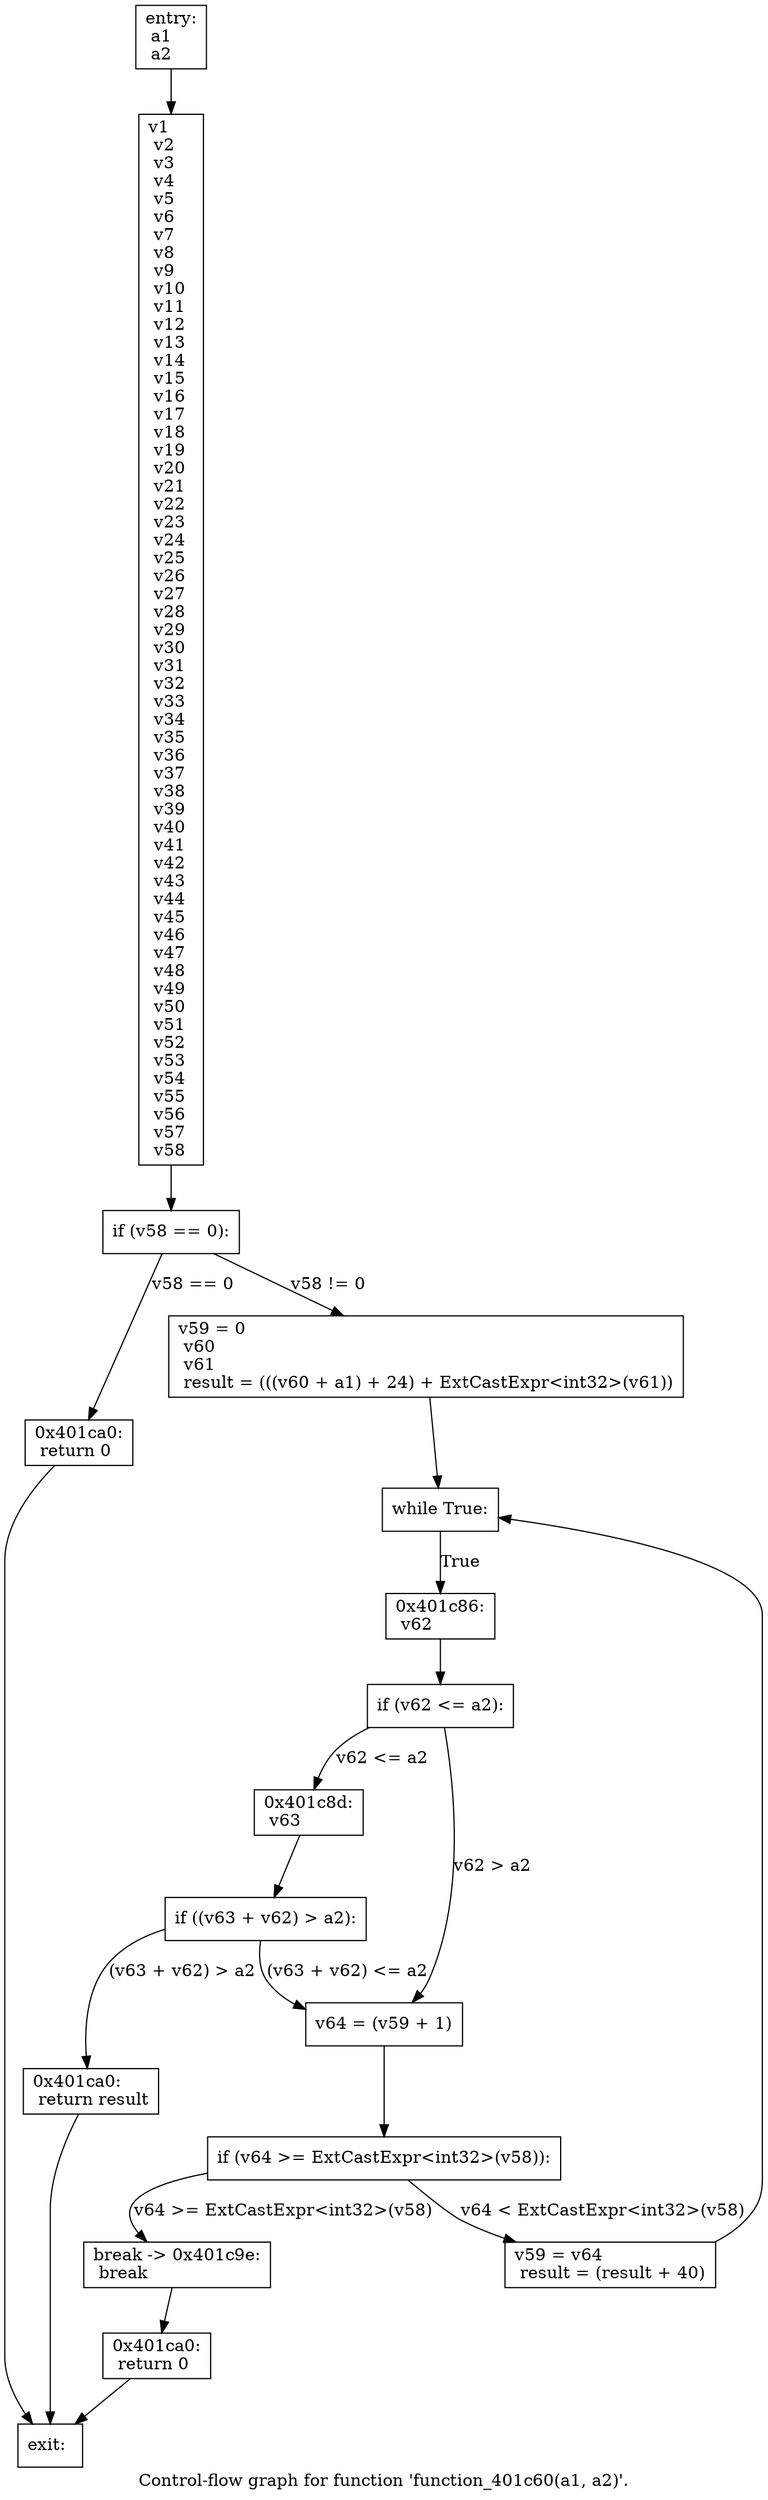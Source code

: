 digraph "Control-flow graph for function 'function_401c60(a1, a2)'." {
  label="Control-flow graph for function 'function_401c60(a1, a2)'.";
  node [shape=record];

  Node000001DDBF40FB50 [label="{entry:\l  a1\l  a2\l}"];
  Node000001DDBF40FB50 -> Node000001DDBF411440;
  Node000001DDBF411440 [label="{  v1\l  v2\l  v3\l  v4\l  v5\l  v6\l  v7\l  v8\l  v9\l  v10\l  v11\l  v12\l  v13\l  v14\l  v15\l  v16\l  v17\l  v18\l  v19\l  v20\l  v21\l  v22\l  v23\l  v24\l  v25\l  v26\l  v27\l  v28\l  v29\l  v30\l  v31\l  v32\l  v33\l  v34\l  v35\l  v36\l  v37\l  v38\l  v39\l  v40\l  v41\l  v42\l  v43\l  v44\l  v45\l  v46\l  v47\l  v48\l  v49\l  v50\l  v51\l  v52\l  v53\l  v54\l  v55\l  v56\l  v57\l  v58\l}"];
  Node000001DDBF411440 -> Node000001DDBF410560;
  Node000001DDBF410560 [label="{  if (v58 == 0):\l}"];
  Node000001DDBF410560 -> Node000001DDBF4104F0 [label="v58 == 0"];
  Node000001DDBF410560 -> Node000001DDBF40F8B0 [label="v58 != 0"];
  Node000001DDBF4104F0 [label="{0x401ca0:\l  return 0\l}"];
  Node000001DDBF4104F0 -> Node000001DDBF410950;
  Node000001DDBF40F8B0 [label="{  v59 = 0\l  v60\l  v61\l  result = (((v60 + a1) + 24) + ExtCastExpr\<int32\>(v61))\l}"];
  Node000001DDBF40F8B0 -> Node000001DDBF410410;
  Node000001DDBF410950 [label="{exit:\l}"];
  Node000001DDBF410410 [label="{  while True:\l}"];
  Node000001DDBF410410 -> Node000001DDBF410100 [label="True"];
  Node000001DDBF410100 [label="{0x401c86:\l  v62\l}"];
  Node000001DDBF410100 -> Node000001DDBF40FD10;
  Node000001DDBF40FD10 [label="{  if (v62 \<= a2):\l}"];
  Node000001DDBF40FD10 -> Node000001DDBF410A30 [label="v62 \<= a2"];
  Node000001DDBF40FD10 -> Node000001DDBF40FBC0 [label="v62 \> a2"];
  Node000001DDBF410A30 [label="{0x401c8d:\l  v63\l}"];
  Node000001DDBF410A30 -> Node000001DDBF40FC30;
  Node000001DDBF40FBC0 [label="{  v64 = (v59 + 1)\l}"];
  Node000001DDBF40FBC0 -> Node000001DDBF40FE60;
  Node000001DDBF40FC30 [label="{  if ((v63 + v62) \> a2):\l}"];
  Node000001DDBF40FC30 -> Node000001DDBF410C60 [label="(v63 + v62) \> a2"];
  Node000001DDBF40FC30 -> Node000001DDBF40FBC0 [label="(v63 + v62) \<= a2"];
  Node000001DDBF40FE60 [label="{  if (v64 \>= ExtCastExpr\<int32\>(v58)):\l}"];
  Node000001DDBF40FE60 -> Node000001DDBF4103A0 [label="v64 \>= ExtCastExpr\<int32\>(v58)"];
  Node000001DDBF40FE60 -> Node000001DDBF40FD80 [label="v64 \< ExtCastExpr\<int32\>(v58)"];
  Node000001DDBF410C60 [label="{0x401ca0:\l  return result\l}"];
  Node000001DDBF410C60 -> Node000001DDBF410950;
  Node000001DDBF4103A0 [label="{break -\> 0x401c9e:\l  break\l}"];
  Node000001DDBF4103A0 -> Node000001DDBF4111A0;
  Node000001DDBF40FD80 [label="{  v59 = v64\l  result = (result + 40)\l}"];
  Node000001DDBF40FD80 -> Node000001DDBF410410;
  Node000001DDBF4111A0 [label="{0x401ca0:\l  return 0\l}"];
  Node000001DDBF4111A0 -> Node000001DDBF410950;

}
